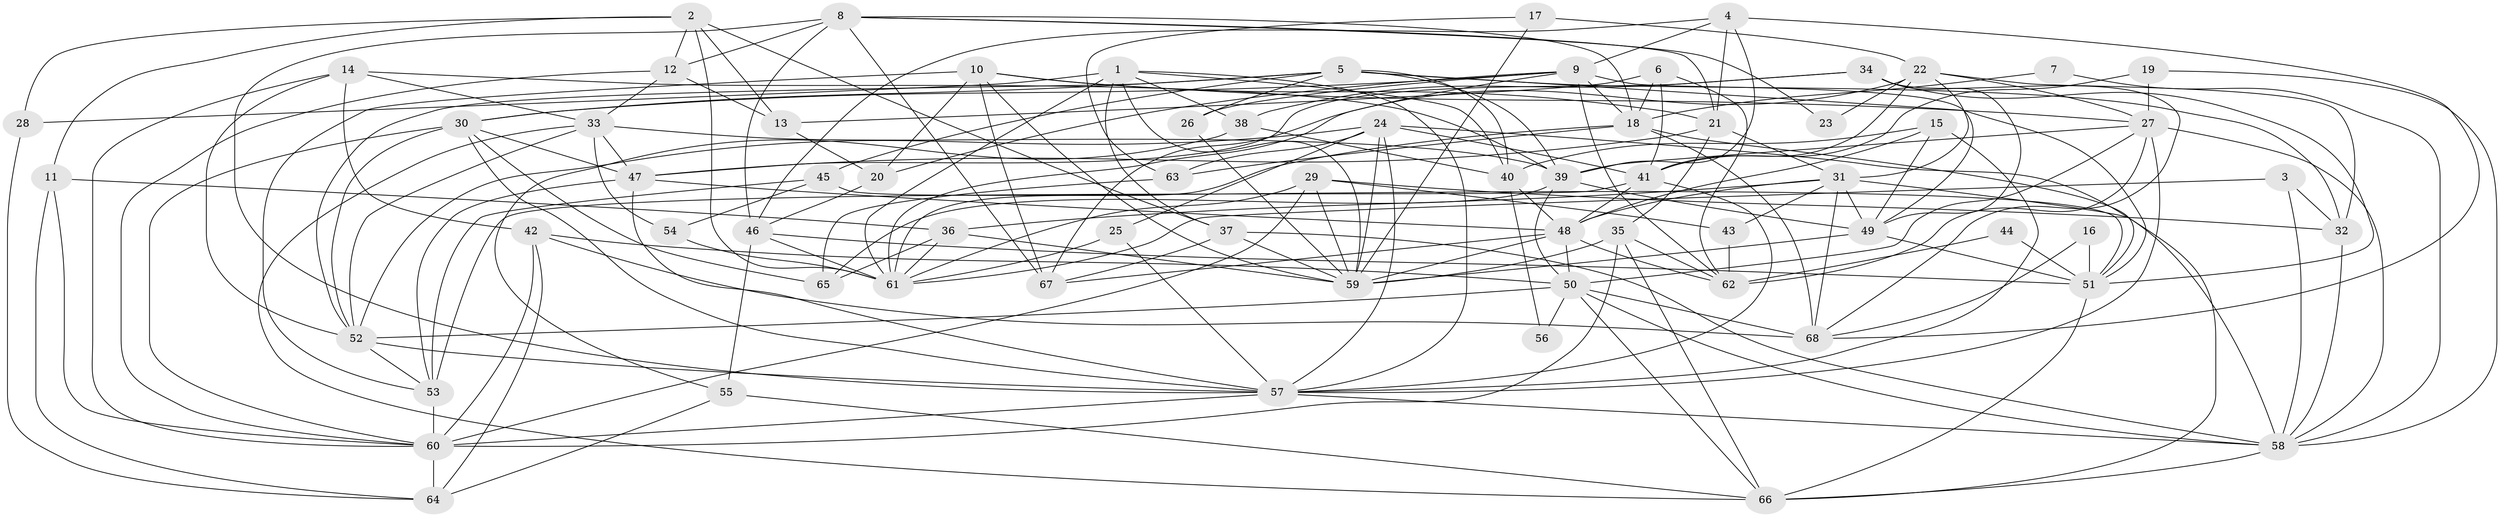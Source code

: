 // original degree distribution, {5: 0.22058823529411764, 3: 0.27205882352941174, 7: 0.03676470588235294, 4: 0.27941176470588236, 2: 0.11764705882352941, 6: 0.058823529411764705, 8: 0.014705882352941176}
// Generated by graph-tools (version 1.1) at 2025/26/03/09/25 03:26:21]
// undirected, 68 vertices, 195 edges
graph export_dot {
graph [start="1"]
  node [color=gray90,style=filled];
  1;
  2;
  3;
  4;
  5;
  6;
  7;
  8;
  9;
  10;
  11;
  12;
  13;
  14;
  15;
  16;
  17;
  18;
  19;
  20;
  21;
  22;
  23;
  24;
  25;
  26;
  27;
  28;
  29;
  30;
  31;
  32;
  33;
  34;
  35;
  36;
  37;
  38;
  39;
  40;
  41;
  42;
  43;
  44;
  45;
  46;
  47;
  48;
  49;
  50;
  51;
  52;
  53;
  54;
  55;
  56;
  57;
  58;
  59;
  60;
  61;
  62;
  63;
  64;
  65;
  66;
  67;
  68;
  1 -- 28 [weight=1.0];
  1 -- 37 [weight=1.0];
  1 -- 38 [weight=1.0];
  1 -- 40 [weight=1.0];
  1 -- 57 [weight=1.0];
  1 -- 59 [weight=1.0];
  1 -- 61 [weight=1.0];
  2 -- 11 [weight=1.0];
  2 -- 12 [weight=1.0];
  2 -- 13 [weight=1.0];
  2 -- 28 [weight=1.0];
  2 -- 37 [weight=1.0];
  2 -- 61 [weight=1.0];
  3 -- 32 [weight=1.0];
  3 -- 58 [weight=1.0];
  3 -- 61 [weight=1.0];
  4 -- 9 [weight=1.0];
  4 -- 21 [weight=1.0];
  4 -- 39 [weight=1.0];
  4 -- 46 [weight=1.0];
  4 -- 68 [weight=1.0];
  5 -- 26 [weight=1.0];
  5 -- 30 [weight=1.0];
  5 -- 32 [weight=1.0];
  5 -- 39 [weight=1.0];
  5 -- 40 [weight=1.0];
  5 -- 45 [weight=1.0];
  5 -- 51 [weight=1.0];
  5 -- 52 [weight=1.0];
  6 -- 13 [weight=1.0];
  6 -- 18 [weight=1.0];
  6 -- 41 [weight=1.0];
  6 -- 62 [weight=1.0];
  7 -- 18 [weight=1.0];
  7 -- 58 [weight=1.0];
  8 -- 12 [weight=1.0];
  8 -- 18 [weight=1.0];
  8 -- 21 [weight=1.0];
  8 -- 23 [weight=1.0];
  8 -- 46 [weight=1.0];
  8 -- 57 [weight=2.0];
  8 -- 67 [weight=1.0];
  9 -- 18 [weight=1.0];
  9 -- 20 [weight=1.0];
  9 -- 26 [weight=1.0];
  9 -- 30 [weight=1.0];
  9 -- 49 [weight=1.0];
  9 -- 62 [weight=1.0];
  9 -- 67 [weight=1.0];
  10 -- 20 [weight=1.0];
  10 -- 21 [weight=1.0];
  10 -- 27 [weight=1.0];
  10 -- 53 [weight=1.0];
  10 -- 59 [weight=1.0];
  10 -- 67 [weight=1.0];
  11 -- 36 [weight=1.0];
  11 -- 60 [weight=1.0];
  11 -- 64 [weight=1.0];
  12 -- 13 [weight=1.0];
  12 -- 33 [weight=1.0];
  12 -- 60 [weight=1.0];
  13 -- 20 [weight=1.0];
  14 -- 33 [weight=1.0];
  14 -- 39 [weight=1.0];
  14 -- 42 [weight=1.0];
  14 -- 52 [weight=1.0];
  14 -- 60 [weight=1.0];
  15 -- 40 [weight=1.0];
  15 -- 48 [weight=1.0];
  15 -- 49 [weight=1.0];
  15 -- 57 [weight=2.0];
  16 -- 51 [weight=1.0];
  16 -- 68 [weight=1.0];
  17 -- 22 [weight=1.0];
  17 -- 59 [weight=1.0];
  17 -- 63 [weight=1.0];
  18 -- 51 [weight=1.0];
  18 -- 61 [weight=1.0];
  18 -- 63 [weight=1.0];
  18 -- 68 [weight=1.0];
  19 -- 27 [weight=1.0];
  19 -- 41 [weight=1.0];
  19 -- 58 [weight=1.0];
  20 -- 46 [weight=1.0];
  21 -- 31 [weight=1.0];
  21 -- 35 [weight=1.0];
  21 -- 47 [weight=1.0];
  22 -- 23 [weight=1.0];
  22 -- 27 [weight=1.0];
  22 -- 31 [weight=1.0];
  22 -- 32 [weight=1.0];
  22 -- 41 [weight=1.0];
  22 -- 61 [weight=1.0];
  24 -- 25 [weight=1.0];
  24 -- 41 [weight=1.0];
  24 -- 52 [weight=1.0];
  24 -- 57 [weight=1.0];
  24 -- 59 [weight=1.0];
  24 -- 63 [weight=2.0];
  24 -- 66 [weight=1.0];
  25 -- 57 [weight=1.0];
  25 -- 61 [weight=1.0];
  26 -- 59 [weight=1.0];
  27 -- 39 [weight=1.0];
  27 -- 50 [weight=1.0];
  27 -- 57 [weight=1.0];
  27 -- 58 [weight=1.0];
  27 -- 62 [weight=1.0];
  28 -- 64 [weight=1.0];
  29 -- 32 [weight=2.0];
  29 -- 43 [weight=1.0];
  29 -- 59 [weight=1.0];
  29 -- 60 [weight=1.0];
  29 -- 61 [weight=1.0];
  30 -- 47 [weight=1.0];
  30 -- 52 [weight=1.0];
  30 -- 57 [weight=1.0];
  30 -- 60 [weight=1.0];
  30 -- 65 [weight=1.0];
  31 -- 36 [weight=1.0];
  31 -- 43 [weight=1.0];
  31 -- 48 [weight=1.0];
  31 -- 49 [weight=1.0];
  31 -- 58 [weight=1.0];
  31 -- 68 [weight=1.0];
  32 -- 58 [weight=1.0];
  33 -- 39 [weight=1.0];
  33 -- 47 [weight=1.0];
  33 -- 52 [weight=1.0];
  33 -- 54 [weight=1.0];
  33 -- 66 [weight=1.0];
  34 -- 38 [weight=1.0];
  34 -- 47 [weight=1.0];
  34 -- 49 [weight=1.0];
  34 -- 51 [weight=1.0];
  34 -- 68 [weight=1.0];
  35 -- 59 [weight=1.0];
  35 -- 60 [weight=1.0];
  35 -- 62 [weight=1.0];
  35 -- 66 [weight=1.0];
  36 -- 59 [weight=1.0];
  36 -- 61 [weight=1.0];
  36 -- 65 [weight=1.0];
  37 -- 58 [weight=1.0];
  37 -- 59 [weight=1.0];
  37 -- 67 [weight=1.0];
  38 -- 40 [weight=1.0];
  38 -- 55 [weight=1.0];
  39 -- 49 [weight=1.0];
  39 -- 50 [weight=1.0];
  39 -- 65 [weight=1.0];
  40 -- 48 [weight=1.0];
  40 -- 56 [weight=1.0];
  41 -- 48 [weight=1.0];
  41 -- 53 [weight=2.0];
  41 -- 57 [weight=1.0];
  42 -- 50 [weight=1.0];
  42 -- 60 [weight=1.0];
  42 -- 64 [weight=1.0];
  42 -- 68 [weight=1.0];
  43 -- 62 [weight=1.0];
  44 -- 51 [weight=1.0];
  44 -- 62 [weight=1.0];
  45 -- 51 [weight=1.0];
  45 -- 53 [weight=2.0];
  45 -- 54 [weight=1.0];
  46 -- 51 [weight=1.0];
  46 -- 55 [weight=1.0];
  46 -- 61 [weight=1.0];
  47 -- 48 [weight=1.0];
  47 -- 53 [weight=1.0];
  47 -- 57 [weight=1.0];
  48 -- 50 [weight=1.0];
  48 -- 59 [weight=1.0];
  48 -- 62 [weight=1.0];
  48 -- 67 [weight=1.0];
  49 -- 51 [weight=1.0];
  49 -- 59 [weight=1.0];
  50 -- 52 [weight=1.0];
  50 -- 56 [weight=1.0];
  50 -- 58 [weight=1.0];
  50 -- 66 [weight=1.0];
  50 -- 68 [weight=2.0];
  51 -- 66 [weight=1.0];
  52 -- 53 [weight=1.0];
  52 -- 57 [weight=1.0];
  53 -- 60 [weight=1.0];
  54 -- 61 [weight=1.0];
  55 -- 64 [weight=1.0];
  55 -- 66 [weight=1.0];
  57 -- 58 [weight=1.0];
  57 -- 60 [weight=1.0];
  58 -- 66 [weight=1.0];
  60 -- 64 [weight=1.0];
  63 -- 65 [weight=1.0];
}
